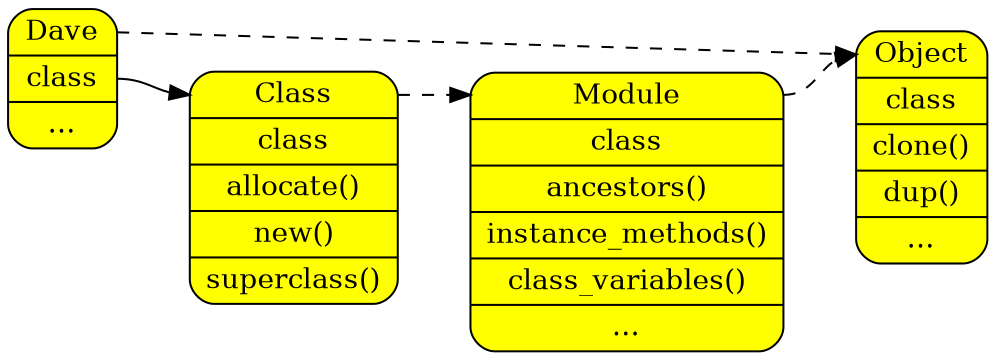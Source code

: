 digraph finite_state_machine {
	size="8,2.4"
	rankdir = "LR"


  /* Classes */
  node [shape = Mrecord, fillcolor=yellow, style=filled];
  Dave [label="<__self__>Dave|<class>class|…"];
  Object [label="<__self__>Object|<class>class|clone()|dup()|…"];
  Class [label="<__self__>Class|<class>class|allocate()|new()|superclass()"];
  Module [label="<__self__>Module|<class>class|ancestors()|instance_methods()|class_variables()|…"];
  
  

  /* References */
  Dave:class -> Class:__self__;

  /* Inheritance Chains */
  edge [style=dashed]
  Dave:__self__ -> Object:__self__;
  Class:__self__ -> Module:__self__;
  Module:__self__ -> Object:__self__;
 
}